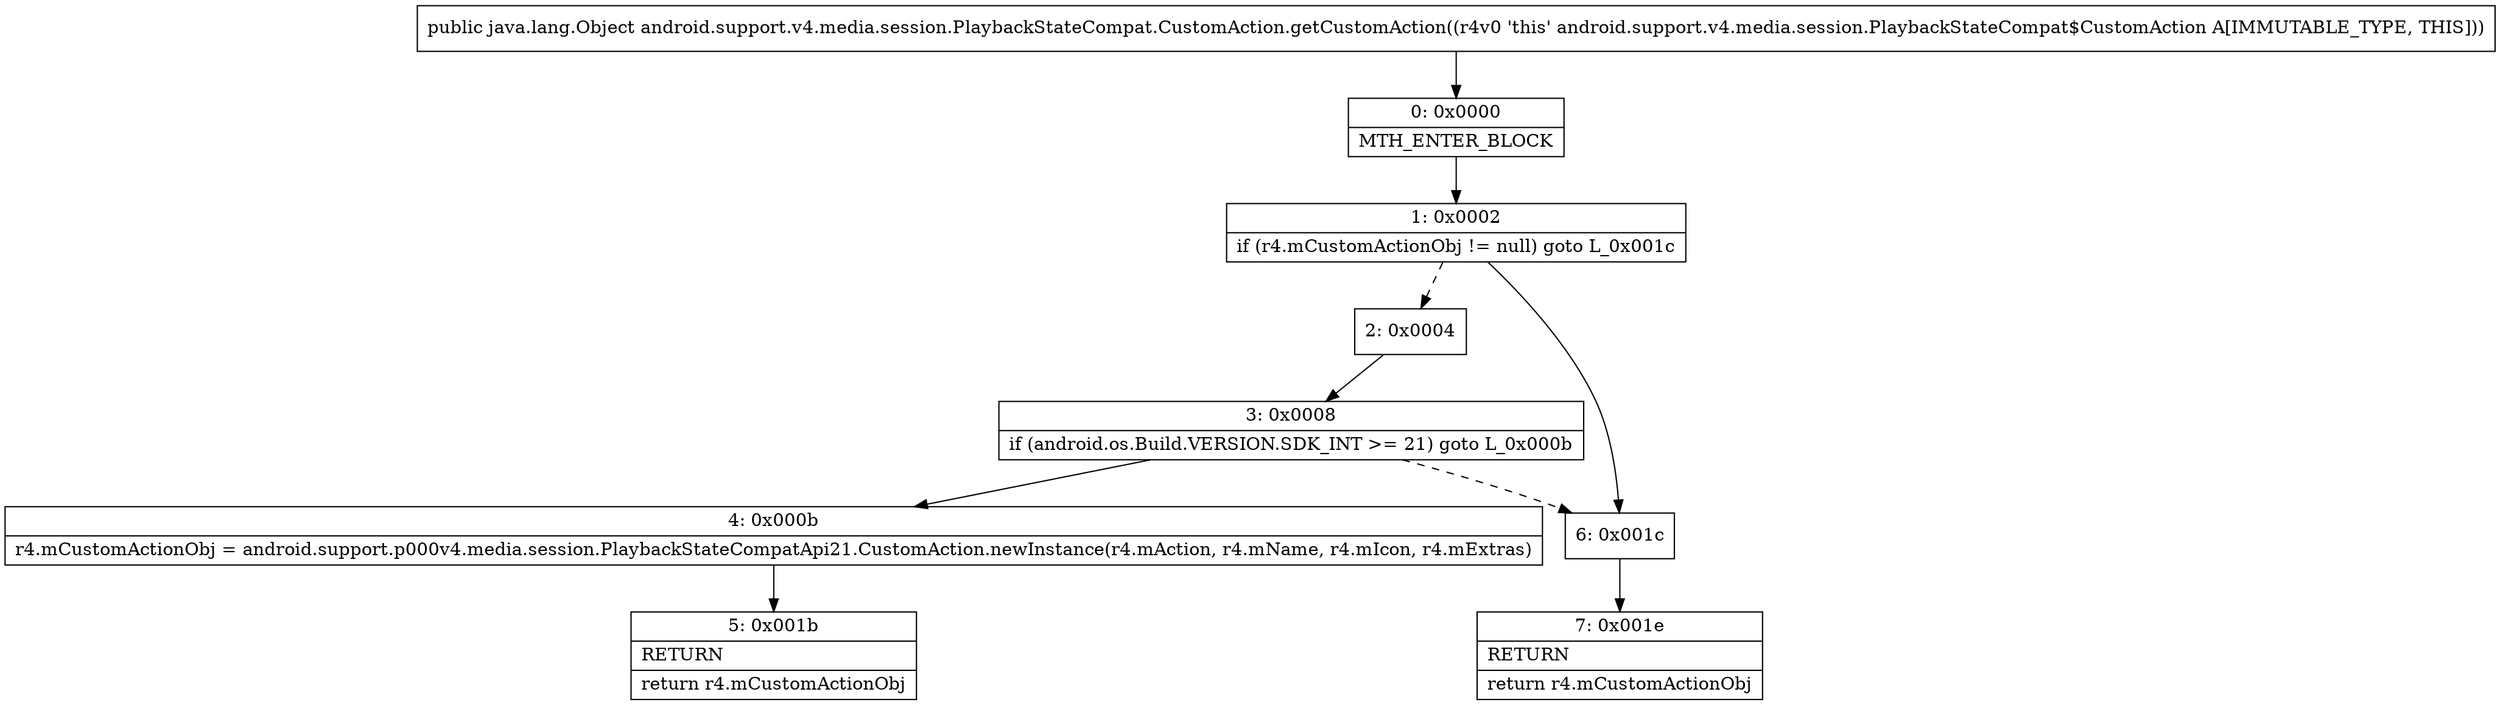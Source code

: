 digraph "CFG forandroid.support.v4.media.session.PlaybackStateCompat.CustomAction.getCustomAction()Ljava\/lang\/Object;" {
Node_0 [shape=record,label="{0\:\ 0x0000|MTH_ENTER_BLOCK\l}"];
Node_1 [shape=record,label="{1\:\ 0x0002|if (r4.mCustomActionObj != null) goto L_0x001c\l}"];
Node_2 [shape=record,label="{2\:\ 0x0004}"];
Node_3 [shape=record,label="{3\:\ 0x0008|if (android.os.Build.VERSION.SDK_INT \>= 21) goto L_0x000b\l}"];
Node_4 [shape=record,label="{4\:\ 0x000b|r4.mCustomActionObj = android.support.p000v4.media.session.PlaybackStateCompatApi21.CustomAction.newInstance(r4.mAction, r4.mName, r4.mIcon, r4.mExtras)\l}"];
Node_5 [shape=record,label="{5\:\ 0x001b|RETURN\l|return r4.mCustomActionObj\l}"];
Node_6 [shape=record,label="{6\:\ 0x001c}"];
Node_7 [shape=record,label="{7\:\ 0x001e|RETURN\l|return r4.mCustomActionObj\l}"];
MethodNode[shape=record,label="{public java.lang.Object android.support.v4.media.session.PlaybackStateCompat.CustomAction.getCustomAction((r4v0 'this' android.support.v4.media.session.PlaybackStateCompat$CustomAction A[IMMUTABLE_TYPE, THIS])) }"];
MethodNode -> Node_0;
Node_0 -> Node_1;
Node_1 -> Node_2[style=dashed];
Node_1 -> Node_6;
Node_2 -> Node_3;
Node_3 -> Node_4;
Node_3 -> Node_6[style=dashed];
Node_4 -> Node_5;
Node_6 -> Node_7;
}

